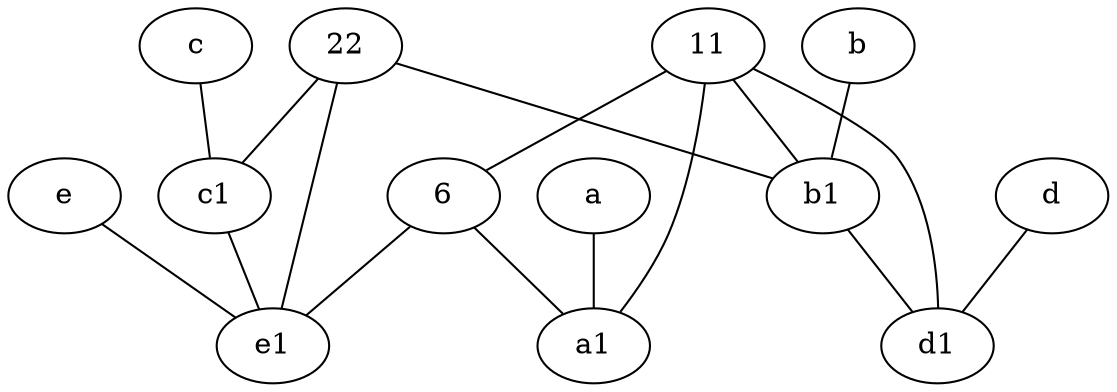 graph {
	node [labelfontsize=50]
	a [labelfontsize=50 pos="8,2!"]
	e [labelfontsize=50 pos="7,9!"]
	6 [labelfontsize=50]
	b [labelfontsize=50 pos="10,4!"]
	a1 [labelfontsize=50 pos="8,3!"]
	22 [labelfontsize=50]
	d1 [labelfontsize=50 pos="3,5!"]
	c [labelfontsize=50 pos="4.5,2!"]
	c1 [labelfontsize=50 pos="4.5,3!"]
	e1 [labelfontsize=50 pos="7,7!"]
	11 [labelfontsize=50]
	b1 [labelfontsize=50 pos="9,4!"]
	d [labelfontsize=50 pos="2,5!"]
	c -- c1
	11 -- b1
	a -- a1
	11 -- a1
	22 -- c1
	6 -- a1
	e -- e1
	d -- d1
	b -- b1
	22 -- b1
	b1 -- d1
	11 -- d1
	22 -- e1
	11 -- 6
	6 -- e1
	c1 -- e1
}
